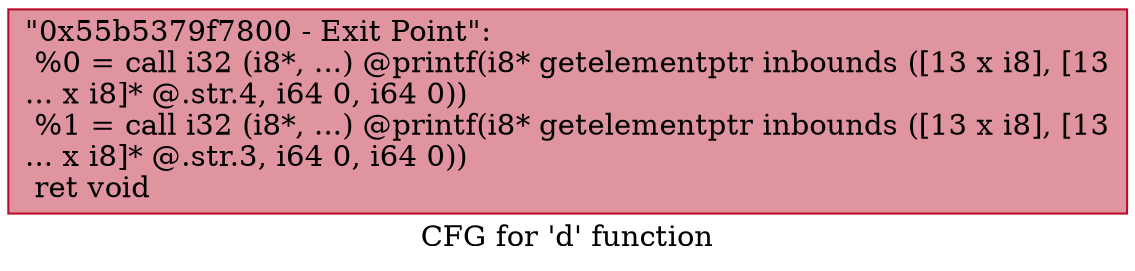 digraph "CFG for 'd' function" {
	label="CFG for 'd' function";

	Node0x55b5379f7800 [shape=record,color="#b70d28ff", style=filled, fillcolor="#b70d2870",label="{\"0x55b5379f7800 - Exit Point\":\l  %0 = call i32 (i8*, ...) @printf(i8* getelementptr inbounds ([13 x i8], [13\l... x i8]* @.str.4, i64 0, i64 0))\l  %1 = call i32 (i8*, ...) @printf(i8* getelementptr inbounds ([13 x i8], [13\l... x i8]* @.str.3, i64 0, i64 0))\l  ret void\l}"];
}
